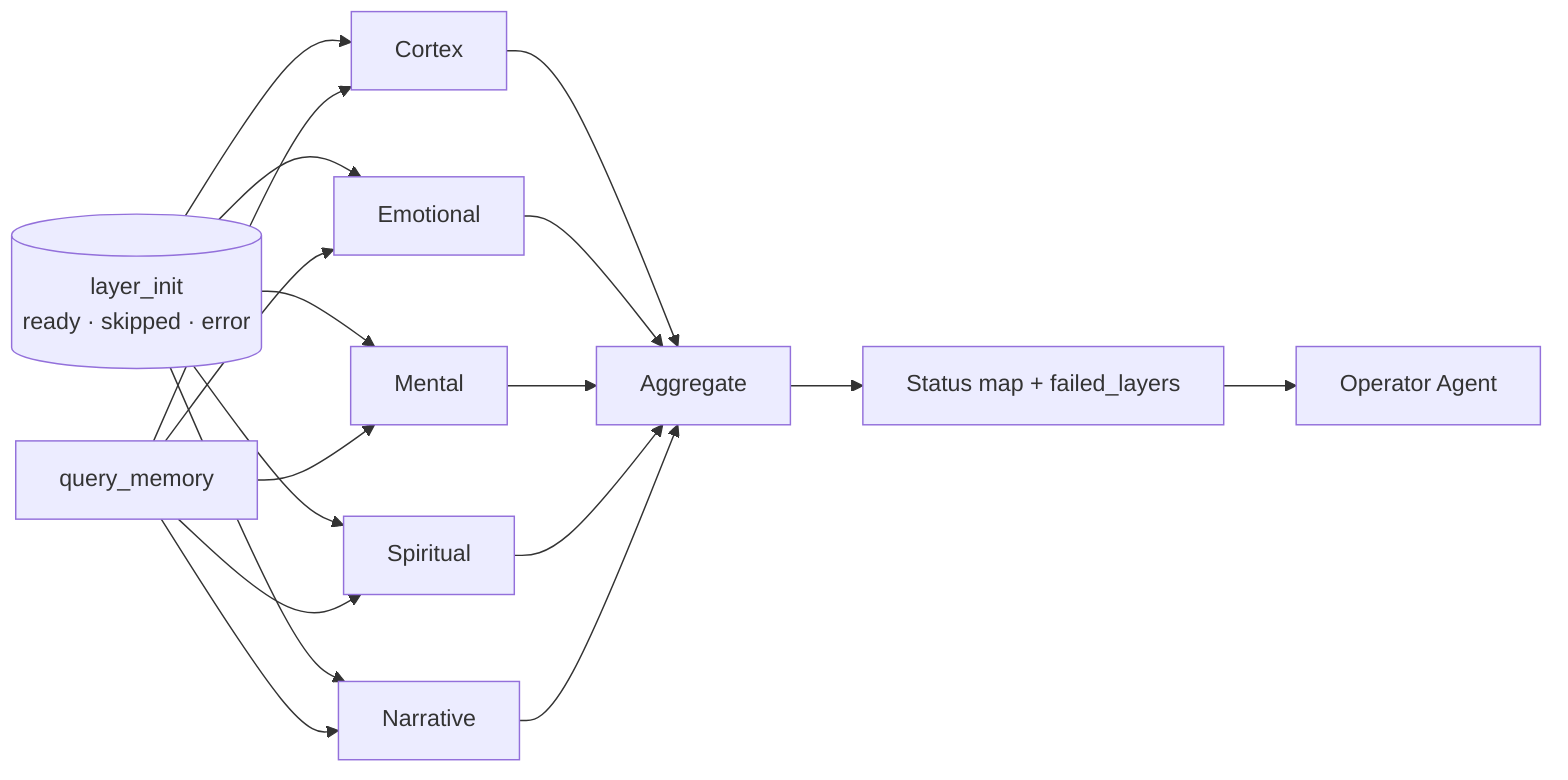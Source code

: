flowchart LR
    layer_init[(layer_init<br/>ready · skipped · error)] --> Cortex
    layer_init --> Emotional
    layer_init --> Mental
    layer_init --> Spiritual
    layer_init --> Narrative

    Query[query_memory] --> Cortex
    Query --> Emotional
    Query --> Mental
    Query --> Spiritual
    Query --> Narrative

    Cortex --> Aggregate
    Emotional --> Aggregate
    Mental --> Aggregate
    Spiritual --> Aggregate
    Narrative --> Aggregate

    Aggregate --> StatusMap[Status map + failed_layers]
    StatusMap --> OperatorAgent[Operator Agent]